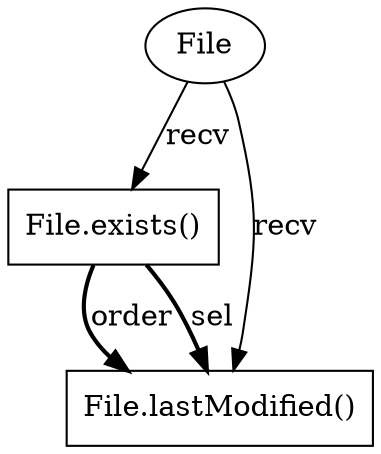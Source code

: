 digraph "AUG" {

  1 [ label="File.exists()" shape="box" ];
  2 [ label="File" shape="ellipse" ];
  3 [ label="File.lastModified()" shape="box" ];
  2 -> 1 [ label="recv" style="solid" ];
  1 -> 3 [ label="order" style="bold" ];
  2 -> 3 [ label="recv" style="solid" ];
  1 -> 3 [ label="sel" style="bold" ];
}
